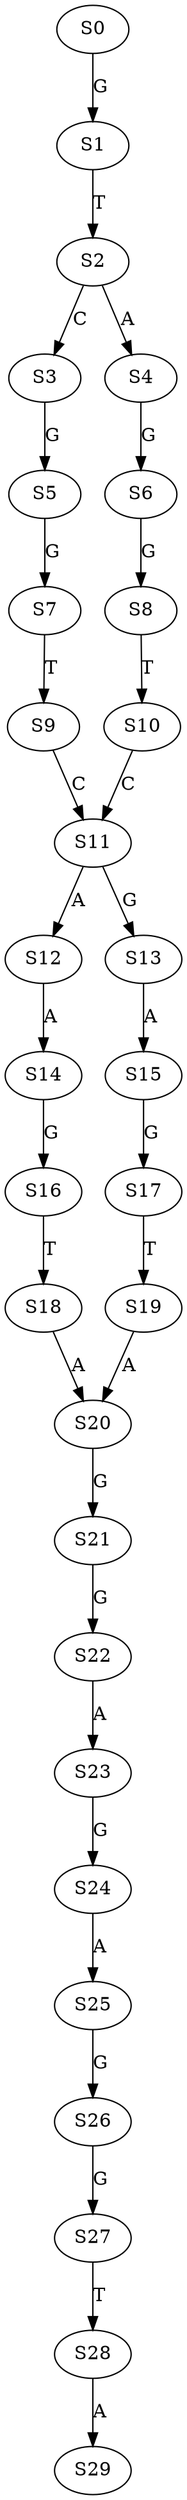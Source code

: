 strict digraph  {
	S0 -> S1 [ label = G ];
	S1 -> S2 [ label = T ];
	S2 -> S3 [ label = C ];
	S2 -> S4 [ label = A ];
	S3 -> S5 [ label = G ];
	S4 -> S6 [ label = G ];
	S5 -> S7 [ label = G ];
	S6 -> S8 [ label = G ];
	S7 -> S9 [ label = T ];
	S8 -> S10 [ label = T ];
	S9 -> S11 [ label = C ];
	S10 -> S11 [ label = C ];
	S11 -> S12 [ label = A ];
	S11 -> S13 [ label = G ];
	S12 -> S14 [ label = A ];
	S13 -> S15 [ label = A ];
	S14 -> S16 [ label = G ];
	S15 -> S17 [ label = G ];
	S16 -> S18 [ label = T ];
	S17 -> S19 [ label = T ];
	S18 -> S20 [ label = A ];
	S19 -> S20 [ label = A ];
	S20 -> S21 [ label = G ];
	S21 -> S22 [ label = G ];
	S22 -> S23 [ label = A ];
	S23 -> S24 [ label = G ];
	S24 -> S25 [ label = A ];
	S25 -> S26 [ label = G ];
	S26 -> S27 [ label = G ];
	S27 -> S28 [ label = T ];
	S28 -> S29 [ label = A ];
}
